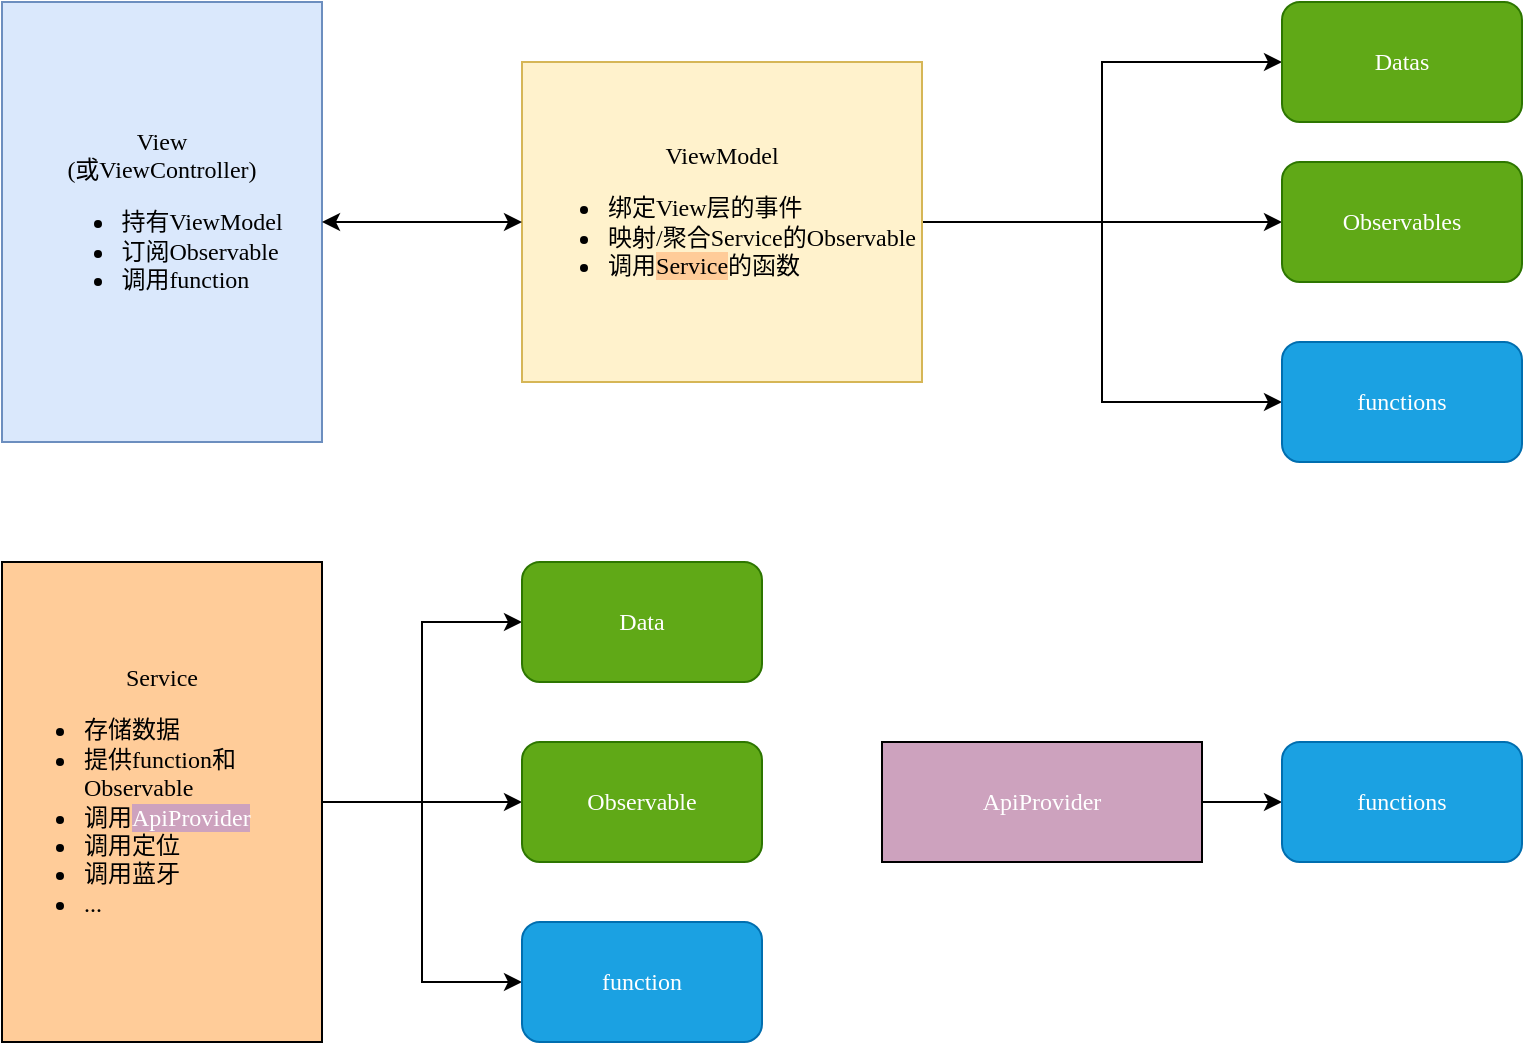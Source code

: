 <mxfile version="10.5.4" type="device"><diagram id="z5hD-De6K2ibkP8qa2PN" name="Page-1"><mxGraphModel dx="1112" dy="832" grid="1" gridSize="10" guides="1" tooltips="1" connect="1" arrows="1" fold="1" page="1" pageScale="1" pageWidth="827" pageHeight="1169" background="none" math="0" shadow="0"><root><mxCell id="0"/><mxCell id="1" parent="0"/><mxCell id="D0pI5VvHGEbnPe0Bbkvr-56" style="edgeStyle=orthogonalEdgeStyle;rounded=0;orthogonalLoop=1;jettySize=auto;html=1;fontFamily=Verdana;" parent="1" source="D0pI5VvHGEbnPe0Bbkvr-2" target="D0pI5VvHGEbnPe0Bbkvr-53" edge="1"><mxGeometry relative="1" as="geometry"/></mxCell><mxCell id="D0pI5VvHGEbnPe0Bbkvr-57" style="edgeStyle=orthogonalEdgeStyle;rounded=0;orthogonalLoop=1;jettySize=auto;html=1;entryX=0;entryY=0.5;entryDx=0;entryDy=0;fontFamily=Verdana;" parent="1" source="D0pI5VvHGEbnPe0Bbkvr-2" target="D0pI5VvHGEbnPe0Bbkvr-52" edge="1"><mxGeometry relative="1" as="geometry"/></mxCell><mxCell id="D0pI5VvHGEbnPe0Bbkvr-58" style="edgeStyle=orthogonalEdgeStyle;rounded=0;orthogonalLoop=1;jettySize=auto;html=1;entryX=0;entryY=0.5;entryDx=0;entryDy=0;fontFamily=Verdana;" parent="1" source="D0pI5VvHGEbnPe0Bbkvr-2" target="D0pI5VvHGEbnPe0Bbkvr-54" edge="1"><mxGeometry relative="1" as="geometry"/></mxCell><mxCell id="D0pI5VvHGEbnPe0Bbkvr-2" value="&lt;div style=&quot;text-align: center&quot;&gt;&lt;span&gt;ViewModel&lt;/span&gt;&lt;/div&gt;&lt;ul&gt;&lt;li style=&quot;text-align: left&quot;&gt;绑定View层的事件&lt;br&gt;&lt;/li&gt;&lt;li style=&quot;text-align: left&quot;&gt;映射/聚合Service的Observable&lt;/li&gt;&lt;li style=&quot;text-align: left&quot;&gt;调用&lt;span style=&quot;background-color: rgb(255 , 204 , 153)&quot;&gt;Service&lt;/span&gt;的函数&lt;/li&gt;&lt;/ul&gt;" style="rounded=0;html=1;align=center;whiteSpace=wrap;spacing=2;fontFamily=Verdana;fillColor=#fff2cc;strokeColor=#d6b656;" parent="1" vertex="1"><mxGeometry x="300" y="70" width="200" height="160" as="geometry"/></mxCell><mxCell id="D0pI5VvHGEbnPe0Bbkvr-3" value="&lt;div style=&quot;text-align: center&quot;&gt;&lt;span&gt;View&lt;/span&gt;&lt;/div&gt;&lt;div style=&quot;text-align: center&quot;&gt;&lt;span&gt;(或ViewController)&lt;/span&gt;&lt;/div&gt;&lt;div style=&quot;text-align: left&quot;&gt;&lt;ul&gt;&lt;li style=&quot;text-align: left&quot;&gt;持有ViewModel&lt;br&gt;&lt;/li&gt;&lt;li style=&quot;text-align: left&quot;&gt;订阅Observable&lt;br&gt;&lt;/li&gt;&lt;li style=&quot;text-align: left&quot;&gt;调用function&lt;br&gt;&lt;/li&gt;&lt;/ul&gt;&lt;/div&gt;" style="rounded=0;whiteSpace=wrap;html=1;spacing=0;fontFamily=Verdana;fillColor=#dae8fc;strokeColor=#6c8ebf;" parent="1" vertex="1"><mxGeometry x="40" y="40" width="160" height="220" as="geometry"/></mxCell><mxCell id="D0pI5VvHGEbnPe0Bbkvr-48" style="edgeStyle=orthogonalEdgeStyle;rounded=0;orthogonalLoop=1;jettySize=auto;html=1;entryX=0;entryY=0.5;entryDx=0;entryDy=0;fontFamily=Verdana;" parent="1" source="D0pI5VvHGEbnPe0Bbkvr-15" target="D0pI5VvHGEbnPe0Bbkvr-47" edge="1"><mxGeometry relative="1" as="geometry"/></mxCell><mxCell id="D0pI5VvHGEbnPe0Bbkvr-49" style="edgeStyle=orthogonalEdgeStyle;rounded=0;orthogonalLoop=1;jettySize=auto;html=1;entryX=0;entryY=0.5;entryDx=0;entryDy=0;fontFamily=Verdana;" parent="1" source="D0pI5VvHGEbnPe0Bbkvr-15" target="D0pI5VvHGEbnPe0Bbkvr-46" edge="1"><mxGeometry relative="1" as="geometry"/></mxCell><mxCell id="D0pI5VvHGEbnPe0Bbkvr-51" style="edgeStyle=orthogonalEdgeStyle;rounded=0;orthogonalLoop=1;jettySize=auto;html=1;entryX=0;entryY=0.5;entryDx=0;entryDy=0;fontFamily=Verdana;" parent="1" source="D0pI5VvHGEbnPe0Bbkvr-15" target="D0pI5VvHGEbnPe0Bbkvr-50" edge="1"><mxGeometry relative="1" as="geometry"/></mxCell><mxCell id="D0pI5VvHGEbnPe0Bbkvr-15" value="Service&lt;br&gt;&lt;ul&gt;&lt;li style=&quot;text-align: left&quot;&gt;存储数据&lt;/li&gt;&lt;li style=&quot;text-align: left&quot;&gt;提供function和Observable&lt;/li&gt;&lt;li style=&quot;text-align: left&quot;&gt;调用&lt;span style=&quot;background-color: rgb(205 , 162 , 190)&quot;&gt;&lt;font color=&quot;#ffffff&quot;&gt;ApiProvider&lt;/font&gt;&lt;/span&gt;&lt;br&gt;&lt;/li&gt;&lt;li style=&quot;text-align: left&quot;&gt;调用定位&lt;br&gt;&lt;/li&gt;&lt;li style=&quot;text-align: left&quot;&gt;调用蓝牙&lt;br&gt;&lt;/li&gt;&lt;li style=&quot;text-align: left&quot;&gt;...&lt;br&gt;&lt;/li&gt;&lt;/ul&gt;" style="rounded=0;whiteSpace=wrap;html=1;fillColor=#FFCC99;fontFamily=Verdana;" parent="1" vertex="1"><mxGeometry x="40" y="320" width="160" height="240" as="geometry"/></mxCell><mxCell id="D0pI5VvHGEbnPe0Bbkvr-46" value="Observable" style="rounded=1;whiteSpace=wrap;html=1;fontFamily=Verdana;fillColor=#60a917;strokeColor=#2D7600;fontColor=#ffffff;" parent="1" vertex="1"><mxGeometry x="300" y="410" width="120" height="60" as="geometry"/></mxCell><mxCell id="D0pI5VvHGEbnPe0Bbkvr-47" value="Data" style="rounded=1;whiteSpace=wrap;html=1;fontFamily=Verdana;fillColor=#60a917;strokeColor=#2D7600;fontColor=#ffffff;" parent="1" vertex="1"><mxGeometry x="300" y="320" width="120" height="60" as="geometry"/></mxCell><mxCell id="D0pI5VvHGEbnPe0Bbkvr-50" value="function" style="rounded=1;whiteSpace=wrap;html=1;fontFamily=Verdana;fillColor=#1ba1e2;strokeColor=#006EAF;fontColor=#ffffff;" parent="1" vertex="1"><mxGeometry x="300" y="500" width="120" height="60" as="geometry"/></mxCell><mxCell id="D0pI5VvHGEbnPe0Bbkvr-52" value="Observables" style="rounded=1;whiteSpace=wrap;html=1;fontFamily=Verdana;fillColor=#60a917;strokeColor=#2D7600;fontColor=#ffffff;" parent="1" vertex="1"><mxGeometry x="680" y="120" width="120" height="60" as="geometry"/></mxCell><mxCell id="D0pI5VvHGEbnPe0Bbkvr-53" value="Datas" style="rounded=1;whiteSpace=wrap;html=1;fontFamily=Verdana;fillColor=#60a917;strokeColor=#2D7600;fontColor=#ffffff;" parent="1" vertex="1"><mxGeometry x="680" y="40" width="120" height="60" as="geometry"/></mxCell><mxCell id="D0pI5VvHGEbnPe0Bbkvr-54" value="functions" style="rounded=1;whiteSpace=wrap;html=1;fontFamily=Verdana;fillColor=#1ba1e2;strokeColor=#006EAF;fontColor=#ffffff;" parent="1" vertex="1"><mxGeometry x="680" y="210" width="120" height="60" as="geometry"/></mxCell><mxCell id="D0pI5VvHGEbnPe0Bbkvr-65" style="edgeStyle=orthogonalEdgeStyle;rounded=0;orthogonalLoop=1;jettySize=auto;html=1;entryX=0;entryY=0.5;entryDx=0;entryDy=0;fontFamily=Verdana;" parent="1" source="D0pI5VvHGEbnPe0Bbkvr-66" target="D0pI5VvHGEbnPe0Bbkvr-67" edge="1"><mxGeometry relative="1" as="geometry"/></mxCell><mxCell id="D0pI5VvHGEbnPe0Bbkvr-66" value="&lt;span&gt;&lt;font color=&quot;#ffffff&quot;&gt;ApiProvider&lt;br&gt;&lt;/font&gt;&lt;/span&gt;" style="rounded=0;whiteSpace=wrap;html=1;fillColor=#CDA2BE;fontFamily=Verdana;" parent="1" vertex="1"><mxGeometry x="480" y="410" width="160" height="60" as="geometry"/></mxCell><mxCell id="D0pI5VvHGEbnPe0Bbkvr-67" value="functions" style="rounded=1;whiteSpace=wrap;html=1;fontFamily=Verdana;fillColor=#1ba1e2;strokeColor=#006EAF;fontColor=#ffffff;" parent="1" vertex="1"><mxGeometry x="680" y="410" width="120" height="60" as="geometry"/></mxCell><mxCell id="D0pI5VvHGEbnPe0Bbkvr-70" value="" style="endArrow=classic;startArrow=classic;html=1;entryX=0;entryY=0.5;entryDx=0;entryDy=0;exitX=1;exitY=0.5;exitDx=0;exitDy=0;fontFamily=Verdana;" parent="1" source="D0pI5VvHGEbnPe0Bbkvr-3" target="D0pI5VvHGEbnPe0Bbkvr-2" edge="1"><mxGeometry width="50" height="50" relative="1" as="geometry"><mxPoint x="215" y="175" as="sourcePoint"/><mxPoint x="265" y="125" as="targetPoint"/></mxGeometry></mxCell></root></mxGraphModel></diagram></mxfile>